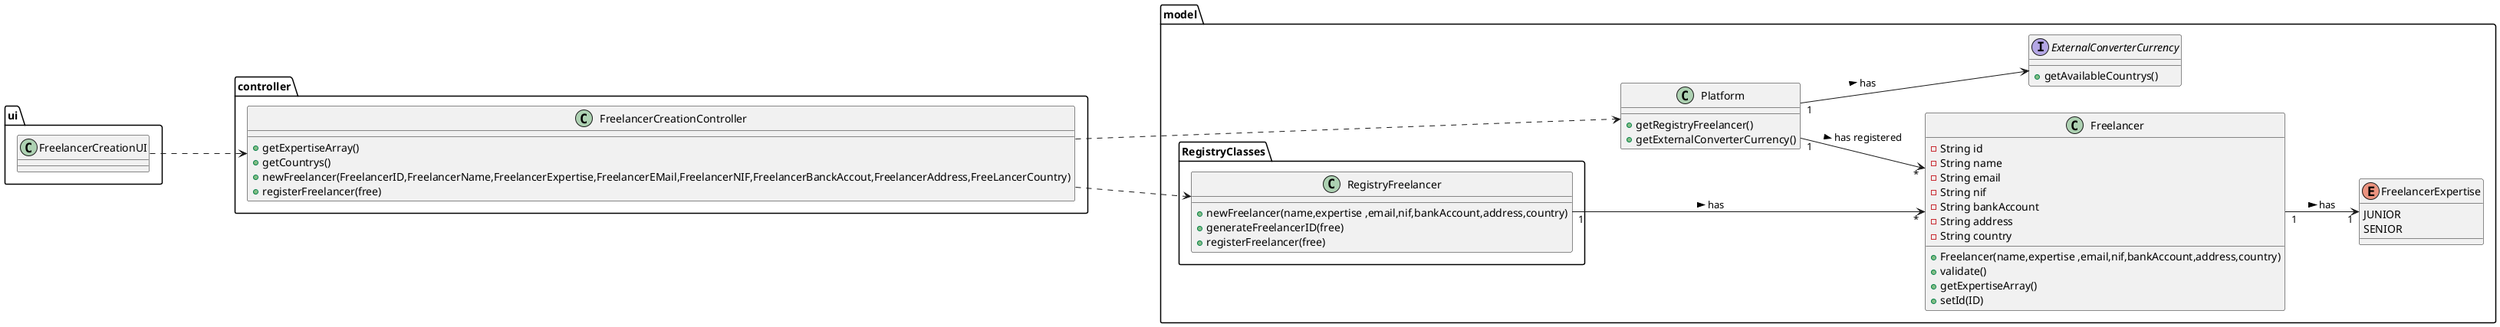 @startuml

left to right direction
package ui{
class FreelancerCreationUI
}
package controller{
class FreelancerCreationController{
+getExpertiseArray()
+getCountrys()
+newFreelancer(FreelancerID,FreelancerName,FreelancerExpertise,FreelancerEMail,FreelancerNIF,FreelancerBanckAccout,FreelancerAddress,FreeLancerCountry)
+registerFreelancer(free)
}
}
package model{
class Platform {
+getRegistryFreelancer()
+getExternalConverterCurrency()
}
package RegistryClasses{
class RegistryFreelancer{
+newFreelancer(name,expertise ,email,nif,bankAccount,address,country)
+generateFreelancerID(free)
+registerFreelancer(free)
}
}
class Freelancer {
-String id
-String name
-String email
-String nif
-String bankAccount
-String address
-String country
+Freelancer(name,expertise ,email,nif,bankAccount,address,country)
+validate()
+getExpertiseArray()
+setId(ID)
}
Interface ExternalConverterCurrency{
+getAvailableCountrys()
}

Enum FreelancerExpertise{
JUNIOR
SENIOR
}
}
FreelancerCreationUI ...> FreelancerCreationController
FreelancerCreationController ...> Platform
FreelancerCreationController ...> RegistryFreelancer
Platform "1" --> ExternalConverterCurrency : has >
Freelancer"1" --> "1"FreelancerExpertise : has >
Platform"1" --> "*"Freelancer : has registered >
RegistryFreelancer"1" --->"*" Freelancer : has >

@enduml